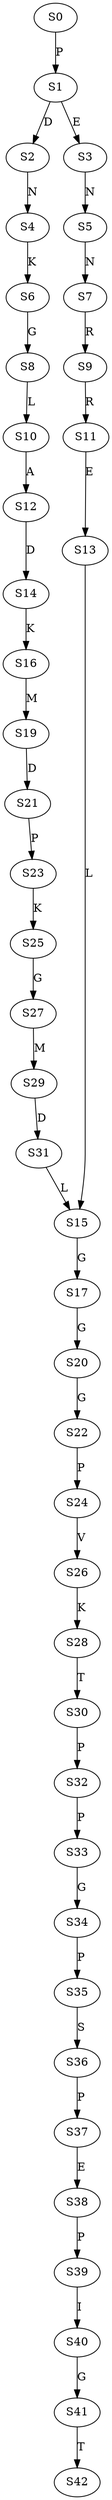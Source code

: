 strict digraph  {
	S0 -> S1 [ label = P ];
	S1 -> S2 [ label = D ];
	S1 -> S3 [ label = E ];
	S2 -> S4 [ label = N ];
	S3 -> S5 [ label = N ];
	S4 -> S6 [ label = K ];
	S5 -> S7 [ label = N ];
	S6 -> S8 [ label = G ];
	S7 -> S9 [ label = R ];
	S8 -> S10 [ label = L ];
	S9 -> S11 [ label = R ];
	S10 -> S12 [ label = A ];
	S11 -> S13 [ label = E ];
	S12 -> S14 [ label = D ];
	S13 -> S15 [ label = L ];
	S14 -> S16 [ label = K ];
	S15 -> S17 [ label = G ];
	S16 -> S19 [ label = M ];
	S17 -> S20 [ label = G ];
	S19 -> S21 [ label = D ];
	S20 -> S22 [ label = G ];
	S21 -> S23 [ label = P ];
	S22 -> S24 [ label = P ];
	S23 -> S25 [ label = K ];
	S24 -> S26 [ label = V ];
	S25 -> S27 [ label = G ];
	S26 -> S28 [ label = K ];
	S27 -> S29 [ label = M ];
	S28 -> S30 [ label = T ];
	S29 -> S31 [ label = D ];
	S30 -> S32 [ label = P ];
	S31 -> S15 [ label = L ];
	S32 -> S33 [ label = P ];
	S33 -> S34 [ label = G ];
	S34 -> S35 [ label = P ];
	S35 -> S36 [ label = S ];
	S36 -> S37 [ label = P ];
	S37 -> S38 [ label = E ];
	S38 -> S39 [ label = P ];
	S39 -> S40 [ label = I ];
	S40 -> S41 [ label = G ];
	S41 -> S42 [ label = T ];
}
